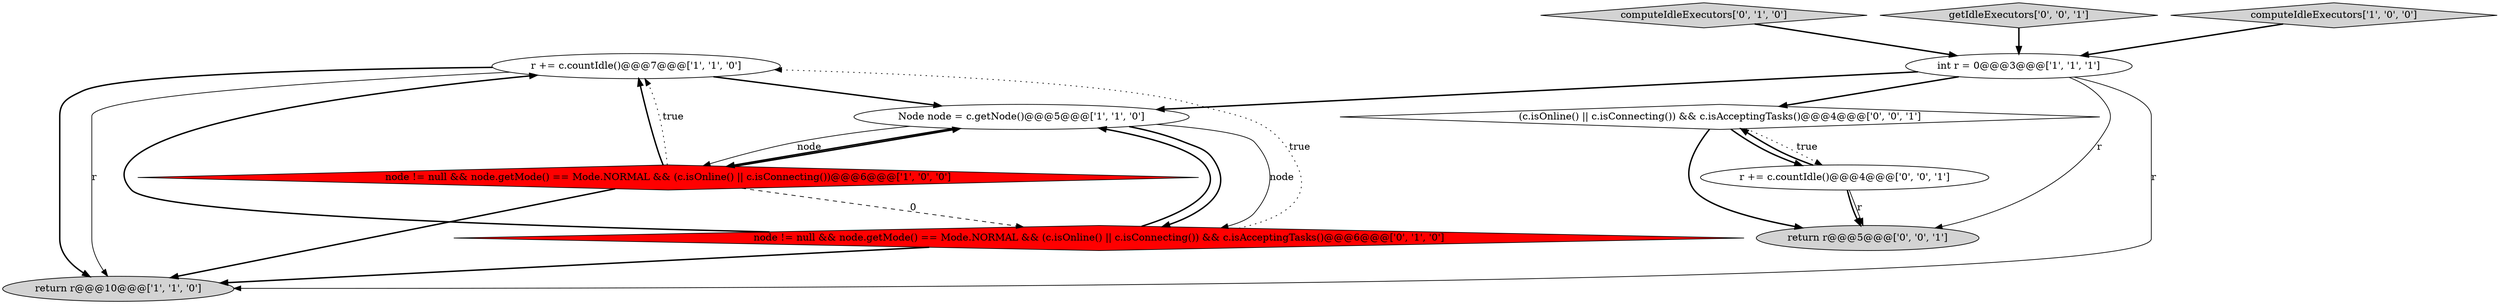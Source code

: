 digraph {
1 [style = filled, label = "r += c.countIdle()@@@7@@@['1', '1', '0']", fillcolor = white, shape = ellipse image = "AAA0AAABBB1BBB"];
11 [style = filled, label = "(c.isOnline() || c.isConnecting()) && c.isAcceptingTasks()@@@4@@@['0', '0', '1']", fillcolor = white, shape = diamond image = "AAA0AAABBB3BBB"];
7 [style = filled, label = "node != null && node.getMode() == Mode.NORMAL && (c.isOnline() || c.isConnecting()) && c.isAcceptingTasks()@@@6@@@['0', '1', '0']", fillcolor = red, shape = diamond image = "AAA1AAABBB2BBB"];
3 [style = filled, label = "int r = 0@@@3@@@['1', '1', '1']", fillcolor = white, shape = ellipse image = "AAA0AAABBB1BBB"];
0 [style = filled, label = "Node node = c.getNode()@@@5@@@['1', '1', '0']", fillcolor = white, shape = ellipse image = "AAA0AAABBB1BBB"];
4 [style = filled, label = "return r@@@10@@@['1', '1', '0']", fillcolor = lightgray, shape = ellipse image = "AAA0AAABBB1BBB"];
2 [style = filled, label = "node != null && node.getMode() == Mode.NORMAL && (c.isOnline() || c.isConnecting())@@@6@@@['1', '0', '0']", fillcolor = red, shape = diamond image = "AAA1AAABBB1BBB"];
6 [style = filled, label = "computeIdleExecutors['0', '1', '0']", fillcolor = lightgray, shape = diamond image = "AAA0AAABBB2BBB"];
10 [style = filled, label = "r += c.countIdle()@@@4@@@['0', '0', '1']", fillcolor = white, shape = ellipse image = "AAA0AAABBB3BBB"];
8 [style = filled, label = "return r@@@5@@@['0', '0', '1']", fillcolor = lightgray, shape = ellipse image = "AAA0AAABBB3BBB"];
9 [style = filled, label = "getIdleExecutors['0', '0', '1']", fillcolor = lightgray, shape = diamond image = "AAA0AAABBB3BBB"];
5 [style = filled, label = "computeIdleExecutors['1', '0', '0']", fillcolor = lightgray, shape = diamond image = "AAA0AAABBB1BBB"];
5->3 [style = bold, label=""];
6->3 [style = bold, label=""];
1->4 [style = bold, label=""];
7->1 [style = bold, label=""];
2->1 [style = bold, label=""];
11->10 [style = dotted, label="true"];
10->8 [style = solid, label="r"];
0->2 [style = bold, label=""];
0->7 [style = solid, label="node"];
3->11 [style = bold, label=""];
7->0 [style = bold, label=""];
1->0 [style = bold, label=""];
7->4 [style = bold, label=""];
2->7 [style = dashed, label="0"];
2->4 [style = bold, label=""];
3->0 [style = bold, label=""];
0->7 [style = bold, label=""];
2->0 [style = bold, label=""];
10->8 [style = bold, label=""];
11->10 [style = bold, label=""];
2->1 [style = dotted, label="true"];
3->4 [style = solid, label="r"];
0->2 [style = solid, label="node"];
3->8 [style = solid, label="r"];
9->3 [style = bold, label=""];
11->8 [style = bold, label=""];
1->4 [style = solid, label="r"];
7->1 [style = dotted, label="true"];
10->11 [style = bold, label=""];
}
